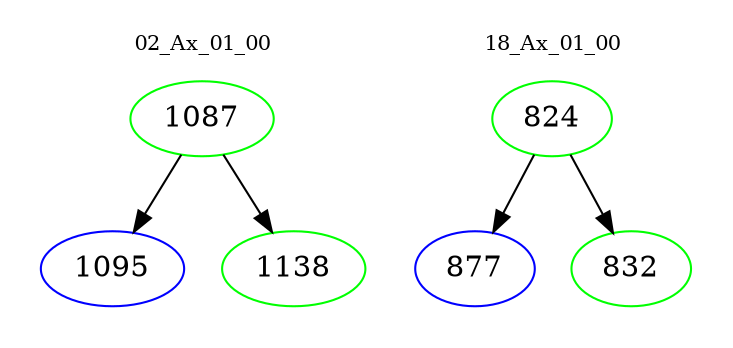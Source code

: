digraph{
subgraph cluster_0 {
color = white
label = "02_Ax_01_00";
fontsize=10;
T0_1087 [label="1087", color="green"]
T0_1087 -> T0_1095 [color="black"]
T0_1095 [label="1095", color="blue"]
T0_1087 -> T0_1138 [color="black"]
T0_1138 [label="1138", color="green"]
}
subgraph cluster_1 {
color = white
label = "18_Ax_01_00";
fontsize=10;
T1_824 [label="824", color="green"]
T1_824 -> T1_877 [color="black"]
T1_877 [label="877", color="blue"]
T1_824 -> T1_832 [color="black"]
T1_832 [label="832", color="green"]
}
}
